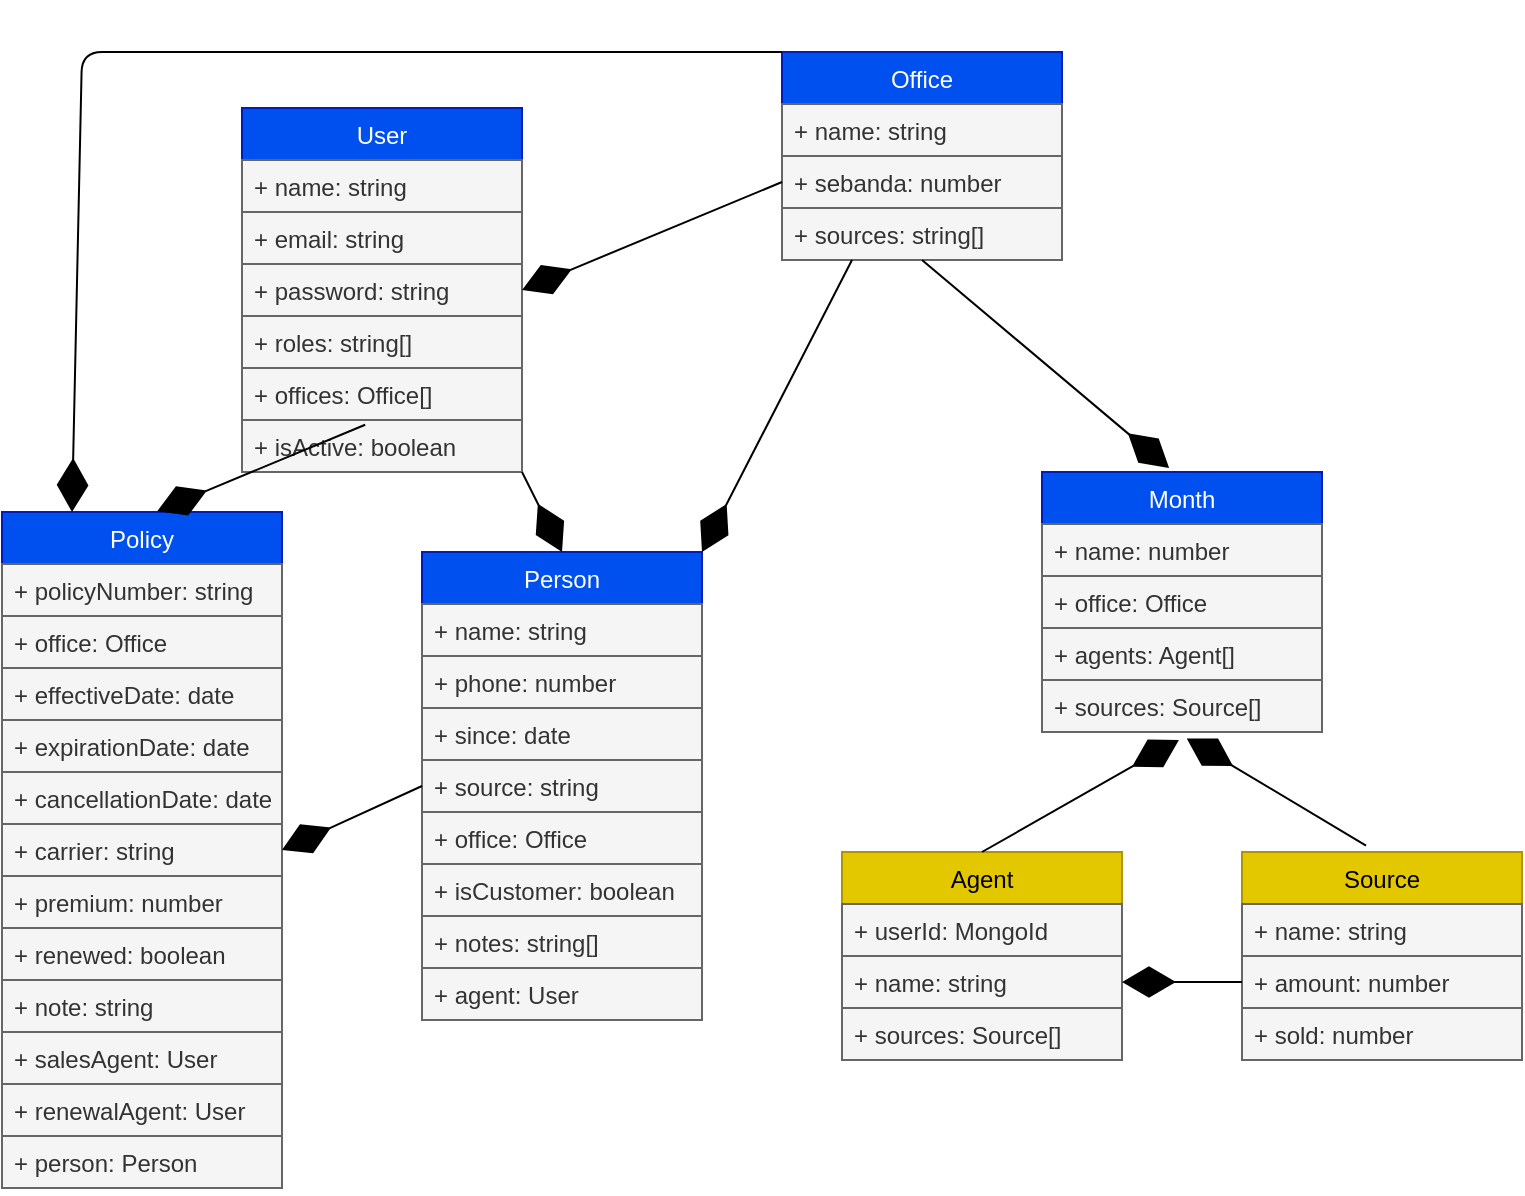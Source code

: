 <mxfile>
    <diagram id="hnaNO1TNJ1z7zkbP90Z4" name="Page-1">
        <mxGraphModel dx="1454" dy="1663" grid="1" gridSize="10" guides="1" tooltips="1" connect="1" arrows="1" fold="1" page="1" pageScale="1" pageWidth="850" pageHeight="1100" math="0" shadow="0">
            <root>
                <mxCell id="0"/>
                <mxCell id="1" parent="0"/>
                <mxCell id="2" value="User" style="swimlane;fontStyle=0;childLayout=stackLayout;horizontal=1;startSize=26;fillColor=#0050ef;horizontalStack=0;resizeParent=1;resizeParentMax=0;resizeLast=0;collapsible=1;marginBottom=0;fontColor=#ffffff;strokeColor=#001DBC;" parent="1" vertex="1">
                    <mxGeometry x="180" y="48" width="140" height="182" as="geometry"/>
                </mxCell>
                <mxCell id="3" value="+ name: string" style="text;align=left;verticalAlign=top;spacingLeft=4;spacingRight=4;overflow=hidden;rotatable=0;points=[[0,0.5],[1,0.5]];portConstraint=eastwest;fillColor=#f5f5f5;fontColor=#333333;strokeColor=#666666;" parent="2" vertex="1">
                    <mxGeometry y="26" width="140" height="26" as="geometry"/>
                </mxCell>
                <mxCell id="4" value="+ email: string" style="text;strokeColor=#666666;fillColor=#f5f5f5;align=left;verticalAlign=top;spacingLeft=4;spacingRight=4;overflow=hidden;rotatable=0;points=[[0,0.5],[1,0.5]];portConstraint=eastwest;fontColor=#333333;" parent="2" vertex="1">
                    <mxGeometry y="52" width="140" height="26" as="geometry"/>
                </mxCell>
                <mxCell id="5" value="+ password: string" style="text;strokeColor=#666666;fillColor=#f5f5f5;align=left;verticalAlign=top;spacingLeft=4;spacingRight=4;overflow=hidden;rotatable=0;points=[[0,0.5],[1,0.5]];portConstraint=eastwest;fontColor=#333333;" parent="2" vertex="1">
                    <mxGeometry y="78" width="140" height="26" as="geometry"/>
                </mxCell>
                <mxCell id="6" value="+ roles: string[]" style="text;strokeColor=#666666;fillColor=#f5f5f5;align=left;verticalAlign=top;spacingLeft=4;spacingRight=4;overflow=hidden;rotatable=0;points=[[0,0.5],[1,0.5]];portConstraint=eastwest;fontColor=#333333;" parent="2" vertex="1">
                    <mxGeometry y="104" width="140" height="26" as="geometry"/>
                </mxCell>
                <mxCell id="7" value="+ offices: Office[]" style="text;strokeColor=#666666;fillColor=#f5f5f5;align=left;verticalAlign=top;spacingLeft=4;spacingRight=4;overflow=hidden;rotatable=0;points=[[0,0.5],[1,0.5]];portConstraint=eastwest;fontColor=#333333;" parent="2" vertex="1">
                    <mxGeometry y="130" width="140" height="26" as="geometry"/>
                </mxCell>
                <mxCell id="72" value="+ isActive: boolean" style="text;strokeColor=#666666;fillColor=#f5f5f5;align=left;verticalAlign=top;spacingLeft=4;spacingRight=4;overflow=hidden;rotatable=0;points=[[0,0.5],[1,0.5]];portConstraint=eastwest;fontColor=#333333;" parent="2" vertex="1">
                    <mxGeometry y="156" width="140" height="26" as="geometry"/>
                </mxCell>
                <mxCell id="8" value="Person" style="swimlane;fontStyle=0;childLayout=stackLayout;horizontal=1;startSize=26;fillColor=#0050ef;horizontalStack=0;resizeParent=1;resizeParentMax=0;resizeLast=0;collapsible=1;marginBottom=0;fontColor=#ffffff;strokeColor=#001DBC;" parent="1" vertex="1">
                    <mxGeometry x="270" y="270" width="140" height="234" as="geometry"/>
                </mxCell>
                <mxCell id="9" value="+ name: string" style="text;strokeColor=#666666;fillColor=#f5f5f5;align=left;verticalAlign=top;spacingLeft=4;spacingRight=4;overflow=hidden;rotatable=0;points=[[0,0.5],[1,0.5]];portConstraint=eastwest;fontColor=#333333;" parent="8" vertex="1">
                    <mxGeometry y="26" width="140" height="26" as="geometry"/>
                </mxCell>
                <mxCell id="10" value="+ phone: number" style="text;strokeColor=#666666;fillColor=#f5f5f5;align=left;verticalAlign=top;spacingLeft=4;spacingRight=4;overflow=hidden;rotatable=0;points=[[0,0.5],[1,0.5]];portConstraint=eastwest;fontColor=#333333;" parent="8" vertex="1">
                    <mxGeometry y="52" width="140" height="26" as="geometry"/>
                </mxCell>
                <mxCell id="11" value="+ since: date" style="text;strokeColor=#666666;fillColor=#f5f5f5;align=left;verticalAlign=top;spacingLeft=4;spacingRight=4;overflow=hidden;rotatable=0;points=[[0,0.5],[1,0.5]];portConstraint=eastwest;fontColor=#333333;" parent="8" vertex="1">
                    <mxGeometry y="78" width="140" height="26" as="geometry"/>
                </mxCell>
                <mxCell id="12" value="+ source: string" style="text;strokeColor=#666666;fillColor=#f5f5f5;align=left;verticalAlign=top;spacingLeft=4;spacingRight=4;overflow=hidden;rotatable=0;points=[[0,0.5],[1,0.5]];portConstraint=eastwest;fontColor=#333333;" parent="8" vertex="1">
                    <mxGeometry y="104" width="140" height="26" as="geometry"/>
                </mxCell>
                <mxCell id="13" value="+ office: Office" style="text;strokeColor=#666666;fillColor=#f5f5f5;align=left;verticalAlign=top;spacingLeft=4;spacingRight=4;overflow=hidden;rotatable=0;points=[[0,0.5],[1,0.5]];portConstraint=eastwest;fontColor=#333333;" parent="8" vertex="1">
                    <mxGeometry y="130" width="140" height="26" as="geometry"/>
                </mxCell>
                <mxCell id="14" value="+ isCustomer: boolean" style="text;strokeColor=#666666;fillColor=#f5f5f5;align=left;verticalAlign=top;spacingLeft=4;spacingRight=4;overflow=hidden;rotatable=0;points=[[0,0.5],[1,0.5]];portConstraint=eastwest;fontColor=#333333;" parent="8" vertex="1">
                    <mxGeometry y="156" width="140" height="26" as="geometry"/>
                </mxCell>
                <mxCell id="15" value="+ notes: string[]" style="text;strokeColor=#666666;fillColor=#f5f5f5;align=left;verticalAlign=top;spacingLeft=4;spacingRight=4;overflow=hidden;rotatable=0;points=[[0,0.5],[1,0.5]];portConstraint=eastwest;fontColor=#333333;" parent="8" vertex="1">
                    <mxGeometry y="182" width="140" height="26" as="geometry"/>
                </mxCell>
                <mxCell id="16" value="+ agent: User" style="text;strokeColor=#666666;fillColor=#f5f5f5;align=left;verticalAlign=top;spacingLeft=4;spacingRight=4;overflow=hidden;rotatable=0;points=[[0,0.5],[1,0.5]];portConstraint=eastwest;fontColor=#333333;" parent="8" vertex="1">
                    <mxGeometry y="208" width="140" height="26" as="geometry"/>
                </mxCell>
                <mxCell id="18" value="Policy" style="swimlane;fontStyle=0;childLayout=stackLayout;horizontal=1;startSize=26;fillColor=#0050ef;horizontalStack=0;resizeParent=1;resizeParentMax=0;resizeLast=0;collapsible=1;marginBottom=0;fontColor=#ffffff;strokeColor=#001DBC;" parent="1" vertex="1">
                    <mxGeometry x="60" y="250" width="140" height="338" as="geometry"/>
                </mxCell>
                <mxCell id="19" value="+ policyNumber: string" style="text;strokeColor=#666666;fillColor=#f5f5f5;align=left;verticalAlign=top;spacingLeft=4;spacingRight=4;overflow=hidden;rotatable=0;points=[[0,0.5],[1,0.5]];portConstraint=eastwest;fontColor=#333333;" parent="18" vertex="1">
                    <mxGeometry y="26" width="140" height="26" as="geometry"/>
                </mxCell>
                <mxCell id="74" value="+ office: Office" style="text;strokeColor=#666666;fillColor=#f5f5f5;align=left;verticalAlign=top;spacingLeft=4;spacingRight=4;overflow=hidden;rotatable=0;points=[[0,0.5],[1,0.5]];portConstraint=eastwest;fontColor=#333333;" parent="18" vertex="1">
                    <mxGeometry y="52" width="140" height="26" as="geometry"/>
                </mxCell>
                <mxCell id="20" value="+ effectiveDate: date" style="text;strokeColor=#666666;fillColor=#f5f5f5;align=left;verticalAlign=top;spacingLeft=4;spacingRight=4;overflow=hidden;rotatable=0;points=[[0,0.5],[1,0.5]];portConstraint=eastwest;fontColor=#333333;" parent="18" vertex="1">
                    <mxGeometry y="78" width="140" height="26" as="geometry"/>
                </mxCell>
                <mxCell id="21" value="+ expirationDate: date" style="text;strokeColor=#666666;fillColor=#f5f5f5;align=left;verticalAlign=top;spacingLeft=4;spacingRight=4;overflow=hidden;rotatable=0;points=[[0,0.5],[1,0.5]];portConstraint=eastwest;fontColor=#333333;" parent="18" vertex="1">
                    <mxGeometry y="104" width="140" height="26" as="geometry"/>
                </mxCell>
                <mxCell id="75" value="+ cancellationDate: date" style="text;strokeColor=#666666;fillColor=#f5f5f5;align=left;verticalAlign=top;spacingLeft=4;spacingRight=4;overflow=hidden;rotatable=0;points=[[0,0.5],[1,0.5]];portConstraint=eastwest;fontColor=#333333;" parent="18" vertex="1">
                    <mxGeometry y="130" width="140" height="26" as="geometry"/>
                </mxCell>
                <mxCell id="22" value="+ carrier: string" style="text;strokeColor=#666666;fillColor=#f5f5f5;align=left;verticalAlign=top;spacingLeft=4;spacingRight=4;overflow=hidden;rotatable=0;points=[[0,0.5],[1,0.5]];portConstraint=eastwest;fontColor=#333333;" parent="18" vertex="1">
                    <mxGeometry y="156" width="140" height="26" as="geometry"/>
                </mxCell>
                <mxCell id="23" value="+ premium: number" style="text;strokeColor=#666666;fillColor=#f5f5f5;align=left;verticalAlign=top;spacingLeft=4;spacingRight=4;overflow=hidden;rotatable=0;points=[[0,0.5],[1,0.5]];portConstraint=eastwest;fontColor=#333333;" parent="18" vertex="1">
                    <mxGeometry y="182" width="140" height="26" as="geometry"/>
                </mxCell>
                <mxCell id="24" value="+ renewed: boolean" style="text;strokeColor=#666666;fillColor=#f5f5f5;align=left;verticalAlign=top;spacingLeft=4;spacingRight=4;overflow=hidden;rotatable=0;points=[[0,0.5],[1,0.5]];portConstraint=eastwest;fontColor=#333333;" parent="18" vertex="1">
                    <mxGeometry y="208" width="140" height="26" as="geometry"/>
                </mxCell>
                <mxCell id="70" value="+ note: string" style="text;strokeColor=#666666;fillColor=#f5f5f5;align=left;verticalAlign=top;spacingLeft=4;spacingRight=4;overflow=hidden;rotatable=0;points=[[0,0.5],[1,0.5]];portConstraint=eastwest;fontColor=#333333;" parent="18" vertex="1">
                    <mxGeometry y="234" width="140" height="26" as="geometry"/>
                </mxCell>
                <mxCell id="25" value="+ salesAgent: User" style="text;strokeColor=#666666;fillColor=#f5f5f5;align=left;verticalAlign=top;spacingLeft=4;spacingRight=4;overflow=hidden;rotatable=0;points=[[0,0.5],[1,0.5]];portConstraint=eastwest;fontColor=#333333;" parent="18" vertex="1">
                    <mxGeometry y="260" width="140" height="26" as="geometry"/>
                </mxCell>
                <mxCell id="26" value="+ renewalAgent: User" style="text;strokeColor=#666666;fillColor=#f5f5f5;align=left;verticalAlign=top;spacingLeft=4;spacingRight=4;overflow=hidden;rotatable=0;points=[[0,0.5],[1,0.5]];portConstraint=eastwest;fontColor=#333333;" parent="18" vertex="1">
                    <mxGeometry y="286" width="140" height="26" as="geometry"/>
                </mxCell>
                <mxCell id="27" value="+ person: Person" style="text;strokeColor=#666666;fillColor=#f5f5f5;align=left;verticalAlign=top;spacingLeft=4;spacingRight=4;overflow=hidden;rotatable=0;points=[[0,0.5],[1,0.5]];portConstraint=eastwest;fontColor=#333333;" parent="18" vertex="1">
                    <mxGeometry y="312" width="140" height="26" as="geometry"/>
                </mxCell>
                <mxCell id="28" value="Office" style="swimlane;fontStyle=0;childLayout=stackLayout;horizontal=1;startSize=26;fillColor=#0050ef;horizontalStack=0;resizeParent=1;resizeParentMax=0;resizeLast=0;collapsible=1;marginBottom=0;fontColor=#ffffff;strokeColor=#001DBC;" parent="1" vertex="1">
                    <mxGeometry x="450" y="20" width="140" height="104" as="geometry"/>
                </mxCell>
                <mxCell id="29" value="+ name: string" style="text;strokeColor=#666666;fillColor=#f5f5f5;align=left;verticalAlign=top;spacingLeft=4;spacingRight=4;overflow=hidden;rotatable=0;points=[[0,0.5],[1,0.5]];portConstraint=eastwest;fontColor=#333333;" parent="28" vertex="1">
                    <mxGeometry y="26" width="140" height="26" as="geometry"/>
                </mxCell>
                <mxCell id="30" value="+ sebanda: number" style="text;strokeColor=#666666;fillColor=#f5f5f5;align=left;verticalAlign=top;spacingLeft=4;spacingRight=4;overflow=hidden;rotatable=0;points=[[0,0.5],[1,0.5]];portConstraint=eastwest;fontColor=#333333;" parent="28" vertex="1">
                    <mxGeometry y="52" width="140" height="26" as="geometry"/>
                </mxCell>
                <mxCell id="31" value="+ sources: string[]" style="text;strokeColor=#666666;fillColor=#f5f5f5;align=left;verticalAlign=top;spacingLeft=4;spacingRight=4;overflow=hidden;rotatable=0;points=[[0,0.5],[1,0.5]];portConstraint=eastwest;fontColor=#333333;" parent="28" vertex="1">
                    <mxGeometry y="78" width="140" height="26" as="geometry"/>
                </mxCell>
                <mxCell id="34" value="Month" style="swimlane;fontStyle=0;childLayout=stackLayout;horizontal=1;startSize=26;fillColor=#0050ef;horizontalStack=0;resizeParent=1;resizeParentMax=0;resizeLast=0;collapsible=1;marginBottom=0;fontColor=#ffffff;strokeColor=#001DBC;" parent="1" vertex="1">
                    <mxGeometry x="580" y="230" width="140" height="130" as="geometry"/>
                </mxCell>
                <mxCell id="35" value="+ name: number" style="text;strokeColor=#666666;fillColor=#f5f5f5;align=left;verticalAlign=top;spacingLeft=4;spacingRight=4;overflow=hidden;rotatable=0;points=[[0,0.5],[1,0.5]];portConstraint=eastwest;fontColor=#333333;" parent="34" vertex="1">
                    <mxGeometry y="26" width="140" height="26" as="geometry"/>
                </mxCell>
                <mxCell id="76" value="+ office: Office" style="text;strokeColor=#666666;fillColor=#f5f5f5;align=left;verticalAlign=top;spacingLeft=4;spacingRight=4;overflow=hidden;rotatable=0;points=[[0,0.5],[1,0.5]];portConstraint=eastwest;fontColor=#333333;" parent="34" vertex="1">
                    <mxGeometry y="52" width="140" height="26" as="geometry"/>
                </mxCell>
                <mxCell id="36" value="+ agents: Agent[]" style="text;strokeColor=#666666;fillColor=#f5f5f5;align=left;verticalAlign=top;spacingLeft=4;spacingRight=4;overflow=hidden;rotatable=0;points=[[0,0.5],[1,0.5]];portConstraint=eastwest;fontColor=#333333;" parent="34" vertex="1">
                    <mxGeometry y="78" width="140" height="26" as="geometry"/>
                </mxCell>
                <mxCell id="37" value="+ sources: Source[]" style="text;strokeColor=#666666;fillColor=#f5f5f5;align=left;verticalAlign=top;spacingLeft=4;spacingRight=4;overflow=hidden;rotatable=0;points=[[0,0.5],[1,0.5]];portConstraint=eastwest;fontColor=#333333;" parent="34" vertex="1">
                    <mxGeometry y="104" width="140" height="26" as="geometry"/>
                </mxCell>
                <mxCell id="38" value="Agent" style="swimlane;fontStyle=0;childLayout=stackLayout;horizontal=1;startSize=26;fillColor=#e3c800;horizontalStack=0;resizeParent=1;resizeParentMax=0;resizeLast=0;collapsible=1;marginBottom=0;fontColor=#000000;strokeColor=#B09500;" parent="1" vertex="1">
                    <mxGeometry x="480" y="420" width="140" height="104" as="geometry"/>
                </mxCell>
                <mxCell id="39" value="+ userId: MongoId" style="text;strokeColor=#666666;fillColor=#f5f5f5;align=left;verticalAlign=top;spacingLeft=4;spacingRight=4;overflow=hidden;rotatable=0;points=[[0,0.5],[1,0.5]];portConstraint=eastwest;fontColor=#333333;" parent="38" vertex="1">
                    <mxGeometry y="26" width="140" height="26" as="geometry"/>
                </mxCell>
                <mxCell id="40" value="+ name: string" style="text;strokeColor=#666666;fillColor=#f5f5f5;align=left;verticalAlign=top;spacingLeft=4;spacingRight=4;overflow=hidden;rotatable=0;points=[[0,0.5],[1,0.5]];portConstraint=eastwest;fontColor=#333333;" parent="38" vertex="1">
                    <mxGeometry y="52" width="140" height="26" as="geometry"/>
                </mxCell>
                <mxCell id="41" value="+ sources: Source[]" style="text;strokeColor=#666666;fillColor=#f5f5f5;align=left;verticalAlign=top;spacingLeft=4;spacingRight=4;overflow=hidden;rotatable=0;points=[[0,0.5],[1,0.5]];portConstraint=eastwest;fontColor=#333333;" parent="38" vertex="1">
                    <mxGeometry y="78" width="140" height="26" as="geometry"/>
                </mxCell>
                <mxCell id="42" value="Source" style="swimlane;fontStyle=0;childLayout=stackLayout;horizontal=1;startSize=26;fillColor=#e3c800;horizontalStack=0;resizeParent=1;resizeParentMax=0;resizeLast=0;collapsible=1;marginBottom=0;fontColor=#000000;strokeColor=#B09500;" parent="1" vertex="1">
                    <mxGeometry x="680" y="420" width="140" height="104" as="geometry"/>
                </mxCell>
                <mxCell id="43" value="+ name: string" style="text;strokeColor=#666666;fillColor=#f5f5f5;align=left;verticalAlign=top;spacingLeft=4;spacingRight=4;overflow=hidden;rotatable=0;points=[[0,0.5],[1,0.5]];portConstraint=eastwest;fontColor=#333333;" parent="42" vertex="1">
                    <mxGeometry y="26" width="140" height="26" as="geometry"/>
                </mxCell>
                <mxCell id="44" value="+ amount: number" style="text;strokeColor=#666666;fillColor=#f5f5f5;align=left;verticalAlign=top;spacingLeft=4;spacingRight=4;overflow=hidden;rotatable=0;points=[[0,0.5],[1,0.5]];portConstraint=eastwest;fontColor=#333333;" parent="42" vertex="1">
                    <mxGeometry y="52" width="140" height="26" as="geometry"/>
                </mxCell>
                <mxCell id="45" value="+ sold: number" style="text;strokeColor=#666666;fillColor=#f5f5f5;align=left;verticalAlign=top;spacingLeft=4;spacingRight=4;overflow=hidden;rotatable=0;points=[[0,0.5],[1,0.5]];portConstraint=eastwest;fontColor=#333333;" parent="42" vertex="1">
                    <mxGeometry y="78" width="140" height="26" as="geometry"/>
                </mxCell>
                <mxCell id="58" value="" style="endArrow=diamondThin;endFill=1;endSize=24;html=1;exitX=0;exitY=0.5;exitDx=0;exitDy=0;entryX=1;entryY=0.5;entryDx=0;entryDy=0;" parent="1" source="44" target="40" edge="1">
                    <mxGeometry width="160" relative="1" as="geometry">
                        <mxPoint x="430" y="290" as="sourcePoint"/>
                        <mxPoint x="590" y="290" as="targetPoint"/>
                    </mxGeometry>
                </mxCell>
                <mxCell id="59" value="" style="endArrow=diamondThin;endFill=1;endSize=24;html=1;exitX=0.5;exitY=0;exitDx=0;exitDy=0;entryX=0.489;entryY=1.154;entryDx=0;entryDy=0;entryPerimeter=0;" parent="1" source="38" target="37" edge="1">
                    <mxGeometry width="160" relative="1" as="geometry">
                        <mxPoint x="430" y="290" as="sourcePoint"/>
                        <mxPoint x="550" y="320" as="targetPoint"/>
                    </mxGeometry>
                </mxCell>
                <mxCell id="60" value="" style="endArrow=diamondThin;endFill=1;endSize=24;html=1;exitX=0.443;exitY=-0.031;exitDx=0;exitDy=0;exitPerimeter=0;entryX=0.517;entryY=1.123;entryDx=0;entryDy=0;entryPerimeter=0;" parent="1" source="42" target="37" edge="1">
                    <mxGeometry width="160" relative="1" as="geometry">
                        <mxPoint x="430" y="290" as="sourcePoint"/>
                        <mxPoint x="590" y="290" as="targetPoint"/>
                    </mxGeometry>
                </mxCell>
                <mxCell id="68" value="" style="endArrow=diamondThin;endFill=1;endSize=24;html=1;exitX=0.44;exitY=1.092;exitDx=0;exitDy=0;exitPerimeter=0;entryX=0.554;entryY=-0.001;entryDx=0;entryDy=0;entryPerimeter=0;" parent="1" source="7" edge="1" target="18">
                    <mxGeometry width="160" relative="1" as="geometry">
                        <mxPoint x="150" y="200" as="sourcePoint"/>
                        <mxPoint x="120" y="270" as="targetPoint"/>
                    </mxGeometry>
                </mxCell>
                <mxCell id="69" value="" style="endArrow=diamondThin;endFill=1;endSize=24;html=1;entryX=0.5;entryY=0;entryDx=0;entryDy=0;exitX=1;exitY=1;exitDx=0;exitDy=0;" parent="1" source="2" target="8" edge="1">
                    <mxGeometry width="160" relative="1" as="geometry">
                        <mxPoint x="170" y="200" as="sourcePoint"/>
                        <mxPoint x="360" y="220" as="targetPoint"/>
                    </mxGeometry>
                </mxCell>
                <mxCell id="73" value="" style="endArrow=diamondThin;endFill=1;endSize=24;html=1;exitX=0;exitY=0.5;exitDx=0;exitDy=0;entryX=1;entryY=0.5;entryDx=0;entryDy=0;" parent="1" source="12" target="22" edge="1">
                    <mxGeometry width="160" relative="1" as="geometry">
                        <mxPoint x="230.0" y="351.192" as="sourcePoint"/>
                        <mxPoint x="198.4" y="422.8" as="targetPoint"/>
                    </mxGeometry>
                </mxCell>
                <mxCell id="77" value="" style="endArrow=diamondThin;endFill=1;endSize=24;html=1;entryX=1;entryY=0.5;entryDx=0;entryDy=0;exitX=0;exitY=0.5;exitDx=0;exitDy=0;" edge="1" parent="1" source="30" target="2">
                    <mxGeometry width="160" relative="1" as="geometry">
                        <mxPoint x="300" y="68" as="sourcePoint"/>
                        <mxPoint x="420" y="116" as="targetPoint"/>
                    </mxGeometry>
                </mxCell>
                <mxCell id="78" value="" style="endArrow=diamondThin;endFill=1;endSize=24;html=1;entryX=0.454;entryY=-0.015;entryDx=0;entryDy=0;exitX=0.5;exitY=1;exitDx=0;exitDy=0;entryPerimeter=0;" edge="1" parent="1" source="28" target="34">
                    <mxGeometry width="160" relative="1" as="geometry">
                        <mxPoint x="480" y="170" as="sourcePoint"/>
                        <mxPoint x="600" y="218" as="targetPoint"/>
                    </mxGeometry>
                </mxCell>
                <mxCell id="79" value="" style="endArrow=diamondThin;endFill=1;endSize=24;html=1;entryX=0.25;entryY=0;entryDx=0;entryDy=0;exitX=0;exitY=0;exitDx=0;exitDy=0;" edge="1" parent="1" source="28" target="18">
                    <mxGeometry width="160" relative="1" as="geometry">
                        <mxPoint x="210" y="10" as="sourcePoint"/>
                        <mxPoint x="80" y="64" as="targetPoint"/>
                        <Array as="points">
                            <mxPoint x="100" y="20"/>
                        </Array>
                    </mxGeometry>
                </mxCell>
                <mxCell id="80" value="" style="endArrow=diamondThin;endFill=1;endSize=24;html=1;entryX=1;entryY=0;entryDx=0;entryDy=0;exitX=0.25;exitY=1;exitDx=0;exitDy=0;" edge="1" parent="1" source="28" target="8">
                    <mxGeometry width="160" relative="1" as="geometry">
                        <mxPoint x="530" y="190" as="sourcePoint"/>
                        <mxPoint x="400" y="244" as="targetPoint"/>
                    </mxGeometry>
                </mxCell>
            </root>
        </mxGraphModel>
    </diagram>
</mxfile>